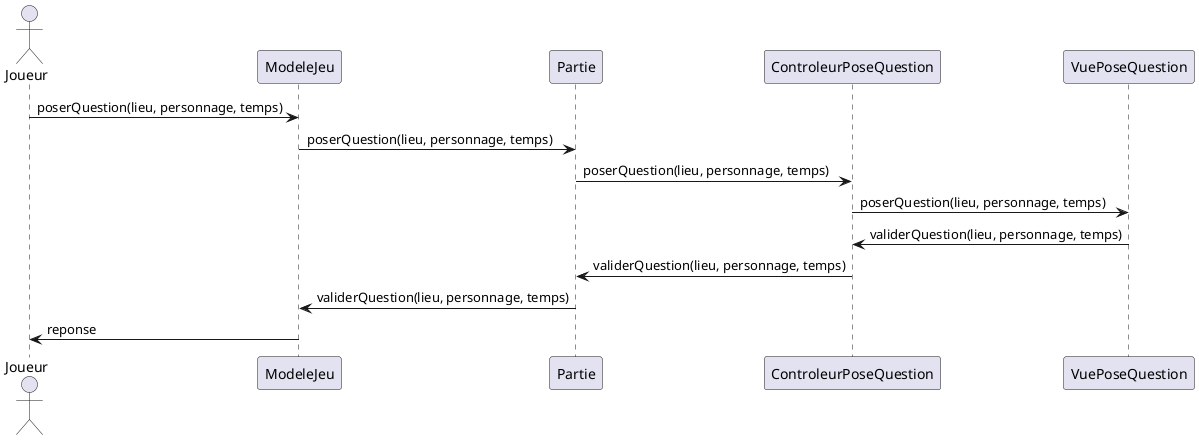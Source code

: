 @startuml
actor Joueur
participant ModeleJeu
participant Partie
participant ControleurPoseQuestion

Joueur -> ModeleJeu: poserQuestion(lieu, personnage, temps)
ModeleJeu -> Partie: poserQuestion(lieu, personnage, temps)
Partie -> ControleurPoseQuestion: poserQuestion(lieu, personnage, temps)
ControleurPoseQuestion -> VuePoseQuestion: poserQuestion(lieu, personnage, temps)
VuePoseQuestion -> ControleurPoseQuestion: validerQuestion(lieu, personnage, temps)
ControleurPoseQuestion -> Partie: validerQuestion(lieu, personnage, temps)
Partie -> ModeleJeu: validerQuestion(lieu, personnage, temps)
ModeleJeu -> Joueur: reponse

@enduml